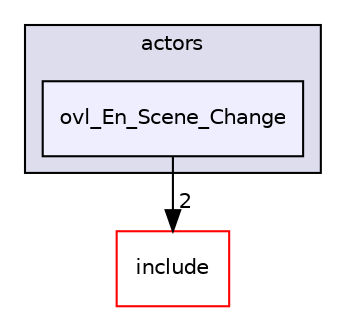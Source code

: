 digraph "src/overlays/actors/ovl_En_Scene_Change" {
  compound=true
  node [ fontsize="10", fontname="Helvetica"];
  edge [ labelfontsize="10", labelfontname="Helvetica"];
  subgraph clusterdir_e93473484be31ce7bcb356bd643a22f8 {
    graph [ bgcolor="#ddddee", pencolor="black", label="actors" fontname="Helvetica", fontsize="10", URL="dir_e93473484be31ce7bcb356bd643a22f8.html"]
  dir_7e04194dc4fbdd79c955b4d78765711c [shape=box, label="ovl_En_Scene_Change", style="filled", fillcolor="#eeeeff", pencolor="black", URL="dir_7e04194dc4fbdd79c955b4d78765711c.html"];
  }
  dir_d44c64559bbebec7f509842c48db8b23 [shape=box label="include" fillcolor="white" style="filled" color="red" URL="dir_d44c64559bbebec7f509842c48db8b23.html"];
  dir_7e04194dc4fbdd79c955b4d78765711c->dir_d44c64559bbebec7f509842c48db8b23 [headlabel="2", labeldistance=1.5 headhref="dir_000340_000000.html"];
}
